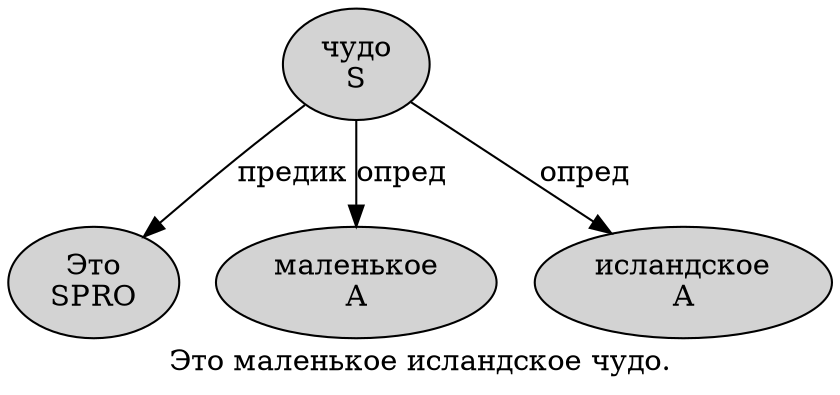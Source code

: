 digraph SENTENCE_631 {
	graph [label="Это маленькое исландское чудо."]
	node [style=filled]
		0 [label="Это
SPRO" color="" fillcolor=lightgray penwidth=1 shape=ellipse]
		1 [label="маленькое
A" color="" fillcolor=lightgray penwidth=1 shape=ellipse]
		2 [label="исландское
A" color="" fillcolor=lightgray penwidth=1 shape=ellipse]
		3 [label="чудо
S" color="" fillcolor=lightgray penwidth=1 shape=ellipse]
			3 -> 0 [label="предик"]
			3 -> 1 [label="опред"]
			3 -> 2 [label="опред"]
}